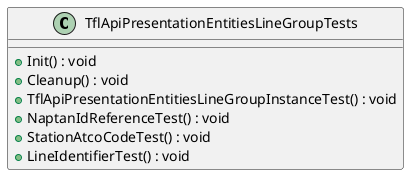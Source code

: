 @startuml
class TflApiPresentationEntitiesLineGroupTests {
    + Init() : void
    + Cleanup() : void
    + TflApiPresentationEntitiesLineGroupInstanceTest() : void
    + NaptanIdReferenceTest() : void
    + StationAtcoCodeTest() : void
    + LineIdentifierTest() : void
}
@enduml
